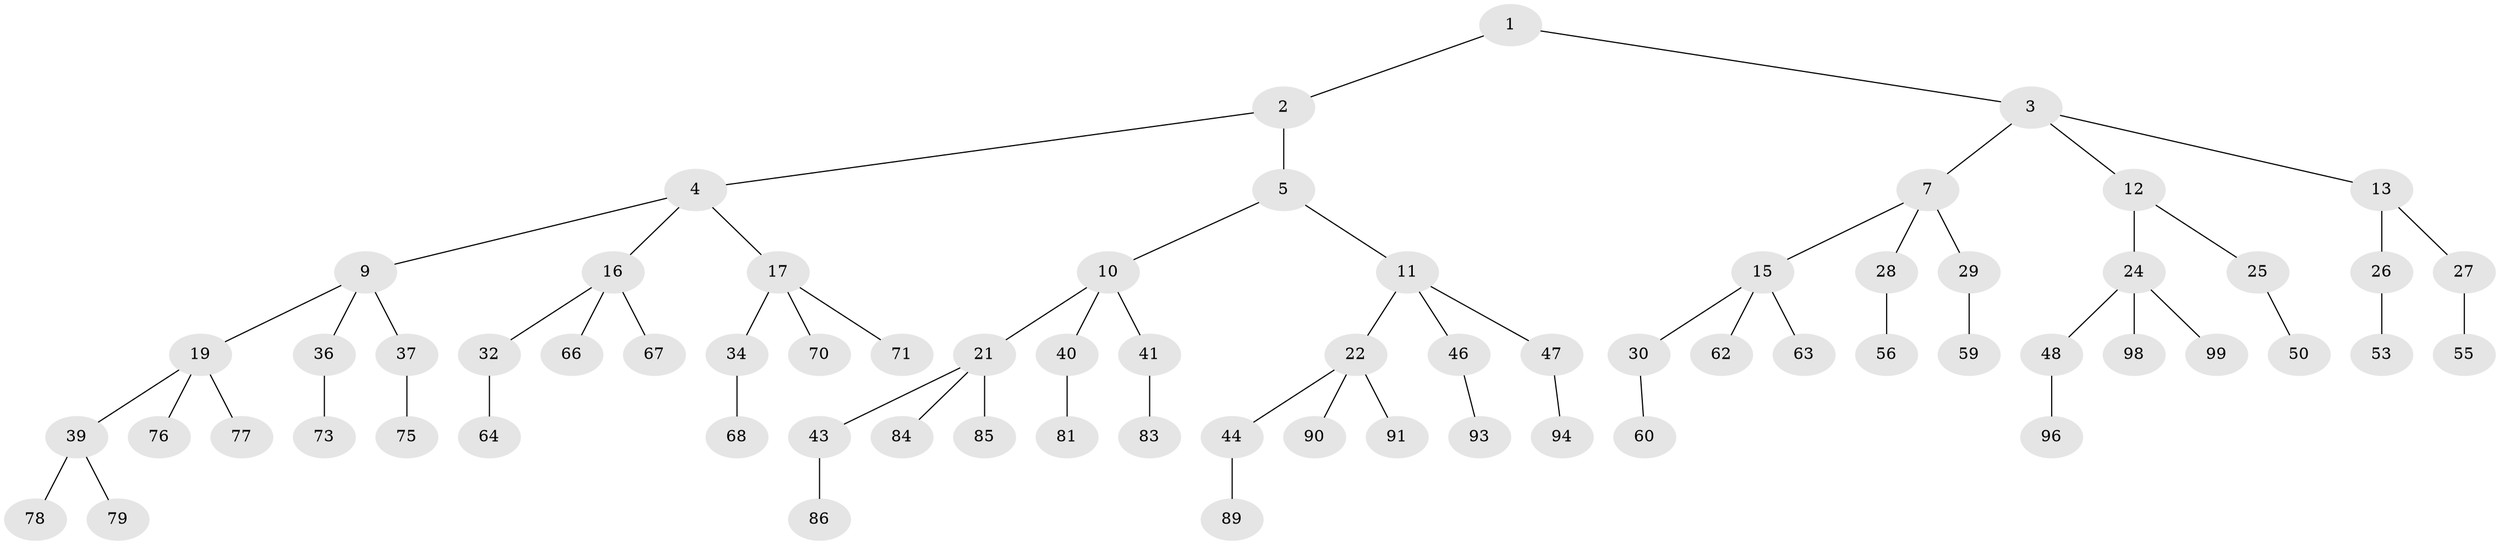 // original degree distribution, {2: 0.02, 3: 0.48, 1: 0.5}
// Generated by graph-tools (version 1.1) at 2025/11/02/21/25 10:11:11]
// undirected, 69 vertices, 68 edges
graph export_dot {
graph [start="1"]
  node [color=gray90,style=filled];
  1;
  2 [latent=1];
  3 [latent=1,super="+6"];
  4 [latent=0.5,super="+8"];
  5 [latent=0.5];
  7 [latent=0.5,super="+14"];
  9 [latent=0.333333,super="+18"];
  10 [latent=0.333333,super="+20"];
  11 [latent=0.333333,super="+23"];
  12 [latent=0.333333];
  13 [latent=0.333333];
  15 [latent=0.333333,super="+31"];
  16 [latent=0.25,super="+33"];
  17 [latent=0.25,super="+35"];
  19 [latent=0.25,super="+38"];
  21 [latent=0.25,super="+42"];
  22 [latent=0.25,super="+45"];
  24 [latent=0.25,super="+49"];
  25 [latent=0.25,super="+51"];
  26 [latent=0.25,super="+52"];
  27 [latent=0.25,super="+54"];
  28 [latent=0.25,super="+57"];
  29 [latent=0.25,super="+58"];
  30 [latent=0.25,super="+61"];
  32 [latent=0.2,super="+65"];
  34 [latent=0.2,super="+69"];
  36 [latent=0.2,super="+72"];
  37 [latent=0.2,super="+74"];
  39 [latent=0.2];
  40 [latent=0.2,super="+80"];
  41 [latent=0.2,super="+82"];
  43 [latent=0.2,super="+87"];
  44 [latent=0.2,super="+88"];
  46 [latent=0.2,super="+92"];
  47 [latent=0.2,super="+95"];
  48 [latent=0.2,super="+97"];
  50 [latent=0.2,super="+100"];
  53 [latent=0.2];
  55 [latent=0.2];
  56 [latent=0.2];
  59 [latent=0.2];
  60 [latent=0.2];
  62 [latent=0.2];
  63 [latent=0.2];
  64 [latent=0.166667];
  66 [latent=0.166667];
  67 [latent=0.166667];
  68 [latent=0.166667];
  70 [latent=0.166667];
  71 [latent=0.166667];
  73 [latent=0.166667];
  75 [latent=0.166667];
  76 [latent=0.166667];
  77 [latent=0.166667];
  78 [latent=0.166667];
  79 [latent=0.166667];
  81 [latent=0.166667];
  83 [latent=0.166667];
  84 [latent=0.166667];
  85 [latent=0.166667];
  86 [latent=0.166667];
  89 [latent=0.166667];
  90 [latent=0.166667];
  91 [latent=0.166667];
  93 [latent=0.166667];
  94 [latent=0.166667];
  96 [latent=0.166667];
  98 [latent=0.166667];
  99 [latent=0.166667];
  1 -- 2;
  1 -- 3;
  2 -- 4;
  2 -- 5;
  3 -- 7;
  3 -- 12;
  3 -- 13;
  4 -- 9;
  4 -- 16;
  4 -- 17;
  5 -- 10;
  5 -- 11;
  7 -- 15;
  7 -- 28;
  7 -- 29;
  9 -- 19;
  9 -- 36;
  9 -- 37;
  10 -- 21;
  10 -- 40;
  10 -- 41;
  11 -- 22;
  11 -- 46;
  11 -- 47;
  12 -- 24;
  12 -- 25;
  13 -- 26;
  13 -- 27;
  15 -- 30;
  15 -- 63;
  15 -- 62;
  16 -- 32;
  16 -- 66;
  16 -- 67;
  17 -- 34;
  17 -- 70;
  17 -- 71;
  19 -- 39;
  19 -- 76;
  19 -- 77;
  21 -- 43;
  21 -- 85;
  21 -- 84;
  22 -- 44;
  22 -- 90;
  22 -- 91;
  24 -- 48;
  24 -- 98;
  24 -- 99;
  25 -- 50;
  26 -- 53;
  27 -- 55;
  28 -- 56;
  29 -- 59;
  30 -- 60;
  32 -- 64;
  34 -- 68;
  36 -- 73;
  37 -- 75;
  39 -- 78;
  39 -- 79;
  40 -- 81;
  41 -- 83;
  43 -- 86;
  44 -- 89;
  46 -- 93;
  47 -- 94;
  48 -- 96;
}
